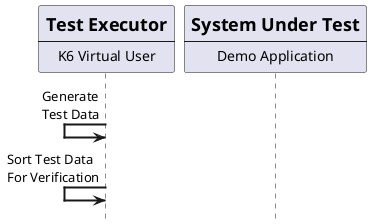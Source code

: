 @startuml sorting-test
skinparam sequenceArrowThickness 2
skinparam responseMessageBelowArrow true
hide footbox


participant exec[
    = Test Executor
    ----
    K6 Virtual User
]

participant sut [
    = System Under Test
    ----
    Demo Application
]



exec <- exec: Generate\nTest Data
exec <- exec: Sort Test Data\nFor Verification



@enduml
